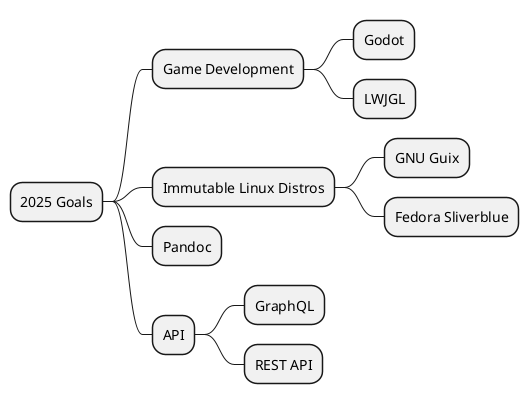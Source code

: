 @startmindmap
* 2025 Goals
** Game Development
*** Godot
*** LWJGL
** Immutable Linux Distros
*** GNU Guix
*** Fedora Sliverblue
** Pandoc
** API
*** GraphQL
*** REST API
@endmindmap
